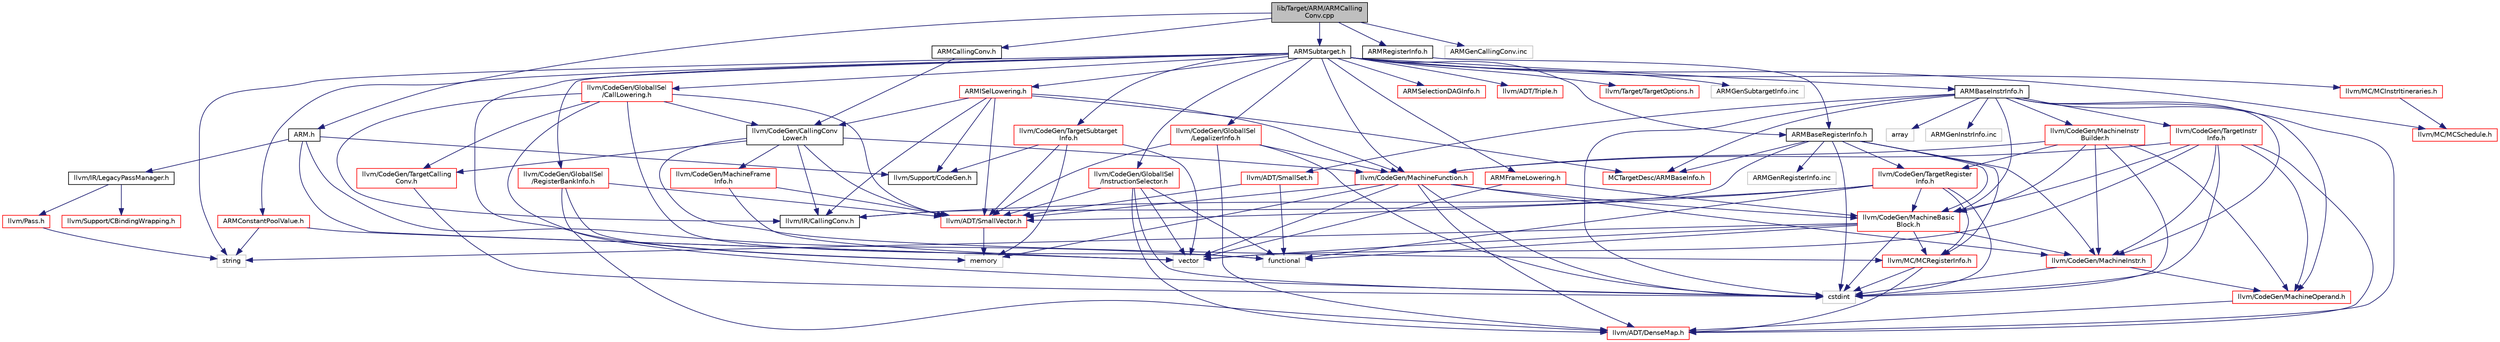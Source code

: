digraph "lib/Target/ARM/ARMCallingConv.cpp"
{
 // LATEX_PDF_SIZE
  bgcolor="transparent";
  edge [fontname="Helvetica",fontsize="10",labelfontname="Helvetica",labelfontsize="10"];
  node [fontname="Helvetica",fontsize="10",shape="box"];
  Node1 [label="lib/Target/ARM/ARMCalling\lConv.cpp",height=0.2,width=0.4,color="black", fillcolor="grey75", style="filled", fontcolor="black",tooltip=" "];
  Node1 -> Node2 [color="midnightblue",fontsize="10",style="solid",fontname="Helvetica"];
  Node2 [label="ARM.h",height=0.2,width=0.4,color="black",URL="$ARM_8h.html",tooltip=" "];
  Node2 -> Node3 [color="midnightblue",fontsize="10",style="solid",fontname="Helvetica"];
  Node3 [label="llvm/IR/LegacyPassManager.h",height=0.2,width=0.4,color="black",URL="$LegacyPassManager_8h.html",tooltip=" "];
  Node3 -> Node4 [color="midnightblue",fontsize="10",style="solid",fontname="Helvetica"];
  Node4 [label="llvm/Pass.h",height=0.2,width=0.4,color="red",URL="$Pass_8h.html",tooltip=" "];
  Node4 -> Node37 [color="midnightblue",fontsize="10",style="solid",fontname="Helvetica"];
  Node37 [label="string",height=0.2,width=0.4,color="grey75",tooltip=" "];
  Node3 -> Node65 [color="midnightblue",fontsize="10",style="solid",fontname="Helvetica"];
  Node65 [label="llvm/Support/CBindingWrapping.h",height=0.2,width=0.4,color="red",URL="$CBindingWrapping_8h.html",tooltip=" "];
  Node2 -> Node72 [color="midnightblue",fontsize="10",style="solid",fontname="Helvetica"];
  Node72 [label="llvm/Support/CodeGen.h",height=0.2,width=0.4,color="black",URL="$CodeGen_8h.html",tooltip=" "];
  Node2 -> Node43 [color="midnightblue",fontsize="10",style="solid",fontname="Helvetica"];
  Node43 [label="functional",height=0.2,width=0.4,color="grey75",tooltip=" "];
  Node2 -> Node47 [color="midnightblue",fontsize="10",style="solid",fontname="Helvetica"];
  Node47 [label="vector",height=0.2,width=0.4,color="grey75",tooltip=" "];
  Node1 -> Node73 [color="midnightblue",fontsize="10",style="solid",fontname="Helvetica"];
  Node73 [label="ARMCallingConv.h",height=0.2,width=0.4,color="black",URL="$ARMCallingConv_8h.html",tooltip=" "];
  Node73 -> Node74 [color="midnightblue",fontsize="10",style="solid",fontname="Helvetica"];
  Node74 [label="llvm/CodeGen/CallingConv\lLower.h",height=0.2,width=0.4,color="black",URL="$CallingConvLower_8h.html",tooltip=" "];
  Node74 -> Node18 [color="midnightblue",fontsize="10",style="solid",fontname="Helvetica"];
  Node18 [label="llvm/ADT/SmallVector.h",height=0.2,width=0.4,color="red",URL="$SmallVector_8h.html",tooltip=" "];
  Node18 -> Node17 [color="midnightblue",fontsize="10",style="solid",fontname="Helvetica"];
  Node17 [label="memory",height=0.2,width=0.4,color="grey75",tooltip=" "];
  Node74 -> Node75 [color="midnightblue",fontsize="10",style="solid",fontname="Helvetica"];
  Node75 [label="llvm/CodeGen/MachineFrame\lInfo.h",height=0.2,width=0.4,color="red",URL="$MachineFrameInfo_8h.html",tooltip=" "];
  Node75 -> Node18 [color="midnightblue",fontsize="10",style="solid",fontname="Helvetica"];
  Node75 -> Node47 [color="midnightblue",fontsize="10",style="solid",fontname="Helvetica"];
  Node74 -> Node76 [color="midnightblue",fontsize="10",style="solid",fontname="Helvetica"];
  Node76 [label="llvm/CodeGen/MachineFunction.h",height=0.2,width=0.4,color="red",URL="$MachineFunction_8h.html",tooltip=" "];
  Node76 -> Node51 [color="midnightblue",fontsize="10",style="solid",fontname="Helvetica"];
  Node51 [label="llvm/ADT/DenseMap.h",height=0.2,width=0.4,color="red",URL="$DenseMap_8h.html",tooltip=" "];
  Node76 -> Node18 [color="midnightblue",fontsize="10",style="solid",fontname="Helvetica"];
  Node76 -> Node92 [color="midnightblue",fontsize="10",style="solid",fontname="Helvetica"];
  Node92 [label="llvm/CodeGen/MachineBasic\lBlock.h",height=0.2,width=0.4,color="red",URL="$MachineBasicBlock_8h.html",tooltip=" "];
  Node92 -> Node93 [color="midnightblue",fontsize="10",style="solid",fontname="Helvetica"];
  Node93 [label="llvm/CodeGen/MachineInstr.h",height=0.2,width=0.4,color="red",URL="$MachineInstr_8h.html",tooltip=" "];
  Node93 -> Node169 [color="midnightblue",fontsize="10",style="solid",fontname="Helvetica"];
  Node169 [label="llvm/CodeGen/MachineOperand.h",height=0.2,width=0.4,color="red",URL="$MachineOperand_8h.html",tooltip=" "];
  Node169 -> Node51 [color="midnightblue",fontsize="10",style="solid",fontname="Helvetica"];
  Node93 -> Node42 [color="midnightblue",fontsize="10",style="solid",fontname="Helvetica"];
  Node42 [label="cstdint",height=0.2,width=0.4,color="grey75",tooltip=" "];
  Node92 -> Node186 [color="midnightblue",fontsize="10",style="solid",fontname="Helvetica"];
  Node186 [label="llvm/MC/MCRegisterInfo.h",height=0.2,width=0.4,color="red",URL="$MCRegisterInfo_8h.html",tooltip=" "];
  Node186 -> Node51 [color="midnightblue",fontsize="10",style="solid",fontname="Helvetica"];
  Node186 -> Node42 [color="midnightblue",fontsize="10",style="solid",fontname="Helvetica"];
  Node92 -> Node42 [color="midnightblue",fontsize="10",style="solid",fontname="Helvetica"];
  Node92 -> Node43 [color="midnightblue",fontsize="10",style="solid",fontname="Helvetica"];
  Node92 -> Node37 [color="midnightblue",fontsize="10",style="solid",fontname="Helvetica"];
  Node92 -> Node47 [color="midnightblue",fontsize="10",style="solid",fontname="Helvetica"];
  Node76 -> Node93 [color="midnightblue",fontsize="10",style="solid",fontname="Helvetica"];
  Node76 -> Node42 [color="midnightblue",fontsize="10",style="solid",fontname="Helvetica"];
  Node76 -> Node17 [color="midnightblue",fontsize="10",style="solid",fontname="Helvetica"];
  Node76 -> Node47 [color="midnightblue",fontsize="10",style="solid",fontname="Helvetica"];
  Node74 -> Node201 [color="midnightblue",fontsize="10",style="solid",fontname="Helvetica"];
  Node201 [label="llvm/CodeGen/TargetCalling\lConv.h",height=0.2,width=0.4,color="red",URL="$TargetCallingConv_8h.html",tooltip=" "];
  Node201 -> Node42 [color="midnightblue",fontsize="10",style="solid",fontname="Helvetica"];
  Node74 -> Node126 [color="midnightblue",fontsize="10",style="solid",fontname="Helvetica"];
  Node126 [label="llvm/IR/CallingConv.h",height=0.2,width=0.4,color="black",URL="$CallingConv_8h.html",tooltip=" "];
  Node74 -> Node186 [color="midnightblue",fontsize="10",style="solid",fontname="Helvetica"];
  Node1 -> Node203 [color="midnightblue",fontsize="10",style="solid",fontname="Helvetica"];
  Node203 [label="ARMSubtarget.h",height=0.2,width=0.4,color="black",URL="$ARMSubtarget_8h.html",tooltip=" "];
  Node203 -> Node204 [color="midnightblue",fontsize="10",style="solid",fontname="Helvetica"];
  Node204 [label="ARMBaseInstrInfo.h",height=0.2,width=0.4,color="black",URL="$ARMBaseInstrInfo_8h.html",tooltip=" "];
  Node204 -> Node205 [color="midnightblue",fontsize="10",style="solid",fontname="Helvetica"];
  Node205 [label="MCTargetDesc/ARMBaseInfo.h",height=0.2,width=0.4,color="red",URL="$MCTargetDesc_2ARMBaseInfo_8h.html",tooltip=" "];
  Node204 -> Node51 [color="midnightblue",fontsize="10",style="solid",fontname="Helvetica"];
  Node204 -> Node214 [color="midnightblue",fontsize="10",style="solid",fontname="Helvetica"];
  Node214 [label="llvm/ADT/SmallSet.h",height=0.2,width=0.4,color="red",URL="$SmallSet_8h.html",tooltip=" "];
  Node214 -> Node18 [color="midnightblue",fontsize="10",style="solid",fontname="Helvetica"];
  Node214 -> Node43 [color="midnightblue",fontsize="10",style="solid",fontname="Helvetica"];
  Node204 -> Node92 [color="midnightblue",fontsize="10",style="solid",fontname="Helvetica"];
  Node204 -> Node93 [color="midnightblue",fontsize="10",style="solid",fontname="Helvetica"];
  Node204 -> Node216 [color="midnightblue",fontsize="10",style="solid",fontname="Helvetica"];
  Node216 [label="llvm/CodeGen/MachineInstr\lBuilder.h",height=0.2,width=0.4,color="red",URL="$MachineInstrBuilder_8h.html",tooltip=" "];
  Node216 -> Node92 [color="midnightblue",fontsize="10",style="solid",fontname="Helvetica"];
  Node216 -> Node76 [color="midnightblue",fontsize="10",style="solid",fontname="Helvetica"];
  Node216 -> Node93 [color="midnightblue",fontsize="10",style="solid",fontname="Helvetica"];
  Node216 -> Node169 [color="midnightblue",fontsize="10",style="solid",fontname="Helvetica"];
  Node216 -> Node219 [color="midnightblue",fontsize="10",style="solid",fontname="Helvetica"];
  Node219 [label="llvm/CodeGen/TargetRegister\lInfo.h",height=0.2,width=0.4,color="red",URL="$TargetRegisterInfo_8h.html",tooltip=" "];
  Node219 -> Node18 [color="midnightblue",fontsize="10",style="solid",fontname="Helvetica"];
  Node219 -> Node92 [color="midnightblue",fontsize="10",style="solid",fontname="Helvetica"];
  Node219 -> Node126 [color="midnightblue",fontsize="10",style="solid",fontname="Helvetica"];
  Node219 -> Node186 [color="midnightblue",fontsize="10",style="solid",fontname="Helvetica"];
  Node219 -> Node42 [color="midnightblue",fontsize="10",style="solid",fontname="Helvetica"];
  Node219 -> Node43 [color="midnightblue",fontsize="10",style="solid",fontname="Helvetica"];
  Node216 -> Node42 [color="midnightblue",fontsize="10",style="solid",fontname="Helvetica"];
  Node204 -> Node169 [color="midnightblue",fontsize="10",style="solid",fontname="Helvetica"];
  Node204 -> Node220 [color="midnightblue",fontsize="10",style="solid",fontname="Helvetica"];
  Node220 [label="llvm/CodeGen/TargetInstr\lInfo.h",height=0.2,width=0.4,color="red",URL="$TargetInstrInfo_8h.html",tooltip=" "];
  Node220 -> Node51 [color="midnightblue",fontsize="10",style="solid",fontname="Helvetica"];
  Node220 -> Node92 [color="midnightblue",fontsize="10",style="solid",fontname="Helvetica"];
  Node220 -> Node76 [color="midnightblue",fontsize="10",style="solid",fontname="Helvetica"];
  Node220 -> Node93 [color="midnightblue",fontsize="10",style="solid",fontname="Helvetica"];
  Node220 -> Node169 [color="midnightblue",fontsize="10",style="solid",fontname="Helvetica"];
  Node220 -> Node42 [color="midnightblue",fontsize="10",style="solid",fontname="Helvetica"];
  Node220 -> Node47 [color="midnightblue",fontsize="10",style="solid",fontname="Helvetica"];
  Node204 -> Node61 [color="midnightblue",fontsize="10",style="solid",fontname="Helvetica"];
  Node61 [label="array",height=0.2,width=0.4,color="grey75",tooltip=" "];
  Node204 -> Node42 [color="midnightblue",fontsize="10",style="solid",fontname="Helvetica"];
  Node204 -> Node208 [color="midnightblue",fontsize="10",style="solid",fontname="Helvetica"];
  Node208 [label="ARMGenInstrInfo.inc",height=0.2,width=0.4,color="grey75",tooltip=" "];
  Node203 -> Node246 [color="midnightblue",fontsize="10",style="solid",fontname="Helvetica"];
  Node246 [label="ARMBaseRegisterInfo.h",height=0.2,width=0.4,color="black",URL="$ARMBaseRegisterInfo_8h.html",tooltip=" "];
  Node246 -> Node205 [color="midnightblue",fontsize="10",style="solid",fontname="Helvetica"];
  Node246 -> Node92 [color="midnightblue",fontsize="10",style="solid",fontname="Helvetica"];
  Node246 -> Node93 [color="midnightblue",fontsize="10",style="solid",fontname="Helvetica"];
  Node246 -> Node219 [color="midnightblue",fontsize="10",style="solid",fontname="Helvetica"];
  Node246 -> Node126 [color="midnightblue",fontsize="10",style="solid",fontname="Helvetica"];
  Node246 -> Node186 [color="midnightblue",fontsize="10",style="solid",fontname="Helvetica"];
  Node246 -> Node42 [color="midnightblue",fontsize="10",style="solid",fontname="Helvetica"];
  Node246 -> Node207 [color="midnightblue",fontsize="10",style="solid",fontname="Helvetica"];
  Node207 [label="ARMGenRegisterInfo.inc",height=0.2,width=0.4,color="grey75",tooltip=" "];
  Node203 -> Node247 [color="midnightblue",fontsize="10",style="solid",fontname="Helvetica"];
  Node247 [label="ARMConstantPoolValue.h",height=0.2,width=0.4,color="red",URL="$ARMConstantPoolValue_8h.html",tooltip=" "];
  Node247 -> Node37 [color="midnightblue",fontsize="10",style="solid",fontname="Helvetica"];
  Node247 -> Node47 [color="midnightblue",fontsize="10",style="solid",fontname="Helvetica"];
  Node203 -> Node250 [color="midnightblue",fontsize="10",style="solid",fontname="Helvetica"];
  Node250 [label="ARMFrameLowering.h",height=0.2,width=0.4,color="red",URL="$ARMFrameLowering_8h.html",tooltip=" "];
  Node250 -> Node92 [color="midnightblue",fontsize="10",style="solid",fontname="Helvetica"];
  Node250 -> Node47 [color="midnightblue",fontsize="10",style="solid",fontname="Helvetica"];
  Node203 -> Node252 [color="midnightblue",fontsize="10",style="solid",fontname="Helvetica"];
  Node252 [label="ARMISelLowering.h",height=0.2,width=0.4,color="red",URL="$ARMISelLowering_8h.html",tooltip=" "];
  Node252 -> Node205 [color="midnightblue",fontsize="10",style="solid",fontname="Helvetica"];
  Node252 -> Node18 [color="midnightblue",fontsize="10",style="solid",fontname="Helvetica"];
  Node252 -> Node74 [color="midnightblue",fontsize="10",style="solid",fontname="Helvetica"];
  Node252 -> Node76 [color="midnightblue",fontsize="10",style="solid",fontname="Helvetica"];
  Node252 -> Node126 [color="midnightblue",fontsize="10",style="solid",fontname="Helvetica"];
  Node252 -> Node72 [color="midnightblue",fontsize="10",style="solid",fontname="Helvetica"];
  Node203 -> Node275 [color="midnightblue",fontsize="10",style="solid",fontname="Helvetica"];
  Node275 [label="ARMSelectionDAGInfo.h",height=0.2,width=0.4,color="red",URL="$ARMSelectionDAGInfo_8h.html",tooltip=" "];
  Node203 -> Node90 [color="midnightblue",fontsize="10",style="solid",fontname="Helvetica"];
  Node90 [label="llvm/ADT/Triple.h",height=0.2,width=0.4,color="red",URL="$Triple_8h.html",tooltip=" "];
  Node203 -> Node278 [color="midnightblue",fontsize="10",style="solid",fontname="Helvetica"];
  Node278 [label="llvm/CodeGen/GlobalISel\l/CallLowering.h",height=0.2,width=0.4,color="red",URL="$CallLowering_8h.html",tooltip="This file describes how to lower LLVM calls to machine code calls."];
  Node278 -> Node18 [color="midnightblue",fontsize="10",style="solid",fontname="Helvetica"];
  Node278 -> Node74 [color="midnightblue",fontsize="10",style="solid",fontname="Helvetica"];
  Node278 -> Node201 [color="midnightblue",fontsize="10",style="solid",fontname="Helvetica"];
  Node278 -> Node126 [color="midnightblue",fontsize="10",style="solid",fontname="Helvetica"];
  Node278 -> Node42 [color="midnightblue",fontsize="10",style="solid",fontname="Helvetica"];
  Node278 -> Node43 [color="midnightblue",fontsize="10",style="solid",fontname="Helvetica"];
  Node203 -> Node279 [color="midnightblue",fontsize="10",style="solid",fontname="Helvetica"];
  Node279 [label="llvm/CodeGen/GlobalISel\l/InstructionSelector.h",height=0.2,width=0.4,color="red",URL="$InstructionSelector_8h.html",tooltip=" "];
  Node279 -> Node51 [color="midnightblue",fontsize="10",style="solid",fontname="Helvetica"];
  Node279 -> Node18 [color="midnightblue",fontsize="10",style="solid",fontname="Helvetica"];
  Node279 -> Node42 [color="midnightblue",fontsize="10",style="solid",fontname="Helvetica"];
  Node279 -> Node43 [color="midnightblue",fontsize="10",style="solid",fontname="Helvetica"];
  Node279 -> Node47 [color="midnightblue",fontsize="10",style="solid",fontname="Helvetica"];
  Node203 -> Node281 [color="midnightblue",fontsize="10",style="solid",fontname="Helvetica"];
  Node281 [label="llvm/CodeGen/GlobalISel\l/LegalizerInfo.h",height=0.2,width=0.4,color="red",URL="$LegalizerInfo_8h.html",tooltip=" "];
  Node281 -> Node51 [color="midnightblue",fontsize="10",style="solid",fontname="Helvetica"];
  Node281 -> Node18 [color="midnightblue",fontsize="10",style="solid",fontname="Helvetica"];
  Node281 -> Node76 [color="midnightblue",fontsize="10",style="solid",fontname="Helvetica"];
  Node281 -> Node42 [color="midnightblue",fontsize="10",style="solid",fontname="Helvetica"];
  Node203 -> Node284 [color="midnightblue",fontsize="10",style="solid",fontname="Helvetica"];
  Node284 [label="llvm/CodeGen/GlobalISel\l/RegisterBankInfo.h",height=0.2,width=0.4,color="red",URL="$RegisterBankInfo_8h.html",tooltip=" "];
  Node284 -> Node51 [color="midnightblue",fontsize="10",style="solid",fontname="Helvetica"];
  Node284 -> Node18 [color="midnightblue",fontsize="10",style="solid",fontname="Helvetica"];
  Node284 -> Node17 [color="midnightblue",fontsize="10",style="solid",fontname="Helvetica"];
  Node203 -> Node76 [color="midnightblue",fontsize="10",style="solid",fontname="Helvetica"];
  Node203 -> Node227 [color="midnightblue",fontsize="10",style="solid",fontname="Helvetica"];
  Node227 [label="llvm/CodeGen/TargetSubtarget\lInfo.h",height=0.2,width=0.4,color="red",URL="$TargetSubtargetInfo_8h.html",tooltip=" "];
  Node227 -> Node18 [color="midnightblue",fontsize="10",style="solid",fontname="Helvetica"];
  Node227 -> Node72 [color="midnightblue",fontsize="10",style="solid",fontname="Helvetica"];
  Node227 -> Node17 [color="midnightblue",fontsize="10",style="solid",fontname="Helvetica"];
  Node227 -> Node47 [color="midnightblue",fontsize="10",style="solid",fontname="Helvetica"];
  Node203 -> Node234 [color="midnightblue",fontsize="10",style="solid",fontname="Helvetica"];
  Node234 [label="llvm/MC/MCInstrItineraries.h",height=0.2,width=0.4,color="red",URL="$MCInstrItineraries_8h.html",tooltip=" "];
  Node234 -> Node235 [color="midnightblue",fontsize="10",style="solid",fontname="Helvetica"];
  Node235 [label="llvm/MC/MCSchedule.h",height=0.2,width=0.4,color="red",URL="$MCSchedule_8h.html",tooltip=" "];
  Node203 -> Node235 [color="midnightblue",fontsize="10",style="solid",fontname="Helvetica"];
  Node203 -> Node273 [color="midnightblue",fontsize="10",style="solid",fontname="Helvetica"];
  Node273 [label="llvm/Target/TargetOptions.h",height=0.2,width=0.4,color="red",URL="$TargetOptions_8h.html",tooltip=" "];
  Node203 -> Node17 [color="midnightblue",fontsize="10",style="solid",fontname="Helvetica"];
  Node203 -> Node37 [color="midnightblue",fontsize="10",style="solid",fontname="Helvetica"];
  Node203 -> Node209 [color="midnightblue",fontsize="10",style="solid",fontname="Helvetica"];
  Node209 [label="ARMGenSubtargetInfo.inc",height=0.2,width=0.4,color="grey75",tooltip=" "];
  Node1 -> Node285 [color="midnightblue",fontsize="10",style="solid",fontname="Helvetica"];
  Node285 [label="ARMRegisterInfo.h",height=0.2,width=0.4,color="black",URL="$ARMRegisterInfo_8h.html",tooltip=" "];
  Node285 -> Node246 [color="midnightblue",fontsize="10",style="solid",fontname="Helvetica"];
  Node1 -> Node286 [color="midnightblue",fontsize="10",style="solid",fontname="Helvetica"];
  Node286 [label="ARMGenCallingConv.inc",height=0.2,width=0.4,color="grey75",tooltip=" "];
}
